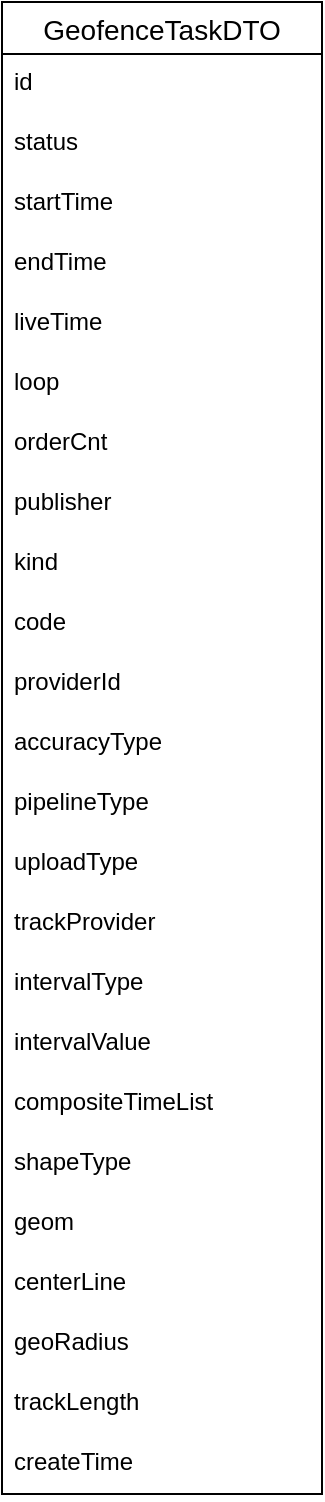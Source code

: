 <mxfile version="16.1.0" type="github">
  <diagram id="Gmw81Pph0UxKFFsg_AUV" name="第 1 页">
    <mxGraphModel dx="1422" dy="762" grid="1" gridSize="10" guides="1" tooltips="1" connect="1" arrows="1" fold="1" page="1" pageScale="1" pageWidth="827" pageHeight="1169" math="0" shadow="0">
      <root>
        <mxCell id="0" />
        <mxCell id="1" parent="0" />
        <mxCell id="fH_rTW11sBxWev0FyLKV-17" value="GeofenceTaskDTO" style="swimlane;fontStyle=0;childLayout=stackLayout;horizontal=1;startSize=26;horizontalStack=0;resizeParent=1;resizeParentMax=0;resizeLast=0;collapsible=1;marginBottom=0;align=center;fontSize=14;" vertex="1" parent="1">
          <mxGeometry x="310" y="180" width="160" height="746" as="geometry">
            <mxRectangle x="310" y="180" width="150" height="26" as="alternateBounds" />
          </mxGeometry>
        </mxCell>
        <mxCell id="fH_rTW11sBxWev0FyLKV-24" value="id " style="text;strokeColor=none;fillColor=none;spacingLeft=4;spacingRight=4;overflow=hidden;rotatable=0;points=[[0,0.5],[1,0.5]];portConstraint=eastwest;fontSize=12;" vertex="1" parent="fH_rTW11sBxWev0FyLKV-17">
          <mxGeometry y="26" width="160" height="30" as="geometry" />
        </mxCell>
        <mxCell id="fH_rTW11sBxWev0FyLKV-20" value="status" style="text;strokeColor=none;fillColor=none;spacingLeft=4;spacingRight=4;overflow=hidden;rotatable=0;points=[[0,0.5],[1,0.5]];portConstraint=eastwest;fontSize=12;" vertex="1" parent="fH_rTW11sBxWev0FyLKV-17">
          <mxGeometry y="56" width="160" height="30" as="geometry" />
        </mxCell>
        <mxCell id="fH_rTW11sBxWev0FyLKV-18" value="startTime" style="text;strokeColor=none;fillColor=none;spacingLeft=4;spacingRight=4;overflow=hidden;rotatable=0;points=[[0,0.5],[1,0.5]];portConstraint=eastwest;fontSize=12;" vertex="1" parent="fH_rTW11sBxWev0FyLKV-17">
          <mxGeometry y="86" width="160" height="30" as="geometry" />
        </mxCell>
        <mxCell id="fH_rTW11sBxWev0FyLKV-19" value="endTime" style="text;strokeColor=none;fillColor=none;spacingLeft=4;spacingRight=4;overflow=hidden;rotatable=0;points=[[0,0.5],[1,0.5]];portConstraint=eastwest;fontSize=12;" vertex="1" parent="fH_rTW11sBxWev0FyLKV-17">
          <mxGeometry y="116" width="160" height="30" as="geometry" />
        </mxCell>
        <mxCell id="fH_rTW11sBxWev0FyLKV-25" value="liveTime" style="text;strokeColor=none;fillColor=none;spacingLeft=4;spacingRight=4;overflow=hidden;rotatable=0;points=[[0,0.5],[1,0.5]];portConstraint=eastwest;fontSize=12;" vertex="1" parent="fH_rTW11sBxWev0FyLKV-17">
          <mxGeometry y="146" width="160" height="30" as="geometry" />
        </mxCell>
        <mxCell id="fH_rTW11sBxWev0FyLKV-27" value="loop" style="text;strokeColor=none;fillColor=none;spacingLeft=4;spacingRight=4;overflow=hidden;rotatable=0;points=[[0,0.5],[1,0.5]];portConstraint=eastwest;fontSize=12;" vertex="1" parent="fH_rTW11sBxWev0FyLKV-17">
          <mxGeometry y="176" width="160" height="30" as="geometry" />
        </mxCell>
        <mxCell id="fH_rTW11sBxWev0FyLKV-28" value="orderCnt" style="text;strokeColor=none;fillColor=none;spacingLeft=4;spacingRight=4;overflow=hidden;rotatable=0;points=[[0,0.5],[1,0.5]];portConstraint=eastwest;fontSize=12;" vertex="1" parent="fH_rTW11sBxWev0FyLKV-17">
          <mxGeometry y="206" width="160" height="30" as="geometry" />
        </mxCell>
        <mxCell id="fH_rTW11sBxWev0FyLKV-29" value="publisher" style="text;strokeColor=none;fillColor=none;spacingLeft=4;spacingRight=4;overflow=hidden;rotatable=0;points=[[0,0.5],[1,0.5]];portConstraint=eastwest;fontSize=12;" vertex="1" parent="fH_rTW11sBxWev0FyLKV-17">
          <mxGeometry y="236" width="160" height="30" as="geometry" />
        </mxCell>
        <mxCell id="fH_rTW11sBxWev0FyLKV-30" value="kind" style="text;strokeColor=none;fillColor=none;spacingLeft=4;spacingRight=4;overflow=hidden;rotatable=0;points=[[0,0.5],[1,0.5]];portConstraint=eastwest;fontSize=12;" vertex="1" parent="fH_rTW11sBxWev0FyLKV-17">
          <mxGeometry y="266" width="160" height="30" as="geometry" />
        </mxCell>
        <mxCell id="fH_rTW11sBxWev0FyLKV-31" value="code" style="text;strokeColor=none;fillColor=none;spacingLeft=4;spacingRight=4;overflow=hidden;rotatable=0;points=[[0,0.5],[1,0.5]];portConstraint=eastwest;fontSize=12;" vertex="1" parent="fH_rTW11sBxWev0FyLKV-17">
          <mxGeometry y="296" width="160" height="30" as="geometry" />
        </mxCell>
        <mxCell id="fH_rTW11sBxWev0FyLKV-32" value="providerId" style="text;strokeColor=none;fillColor=none;spacingLeft=4;spacingRight=4;overflow=hidden;rotatable=0;points=[[0,0.5],[1,0.5]];portConstraint=eastwest;fontSize=12;" vertex="1" parent="fH_rTW11sBxWev0FyLKV-17">
          <mxGeometry y="326" width="160" height="30" as="geometry" />
        </mxCell>
        <mxCell id="fH_rTW11sBxWev0FyLKV-33" value="accuracyType" style="text;strokeColor=none;fillColor=none;spacingLeft=4;spacingRight=4;overflow=hidden;rotatable=0;points=[[0,0.5],[1,0.5]];portConstraint=eastwest;fontSize=12;" vertex="1" parent="fH_rTW11sBxWev0FyLKV-17">
          <mxGeometry y="356" width="160" height="30" as="geometry" />
        </mxCell>
        <mxCell id="fH_rTW11sBxWev0FyLKV-34" value="pipelineType" style="text;strokeColor=none;fillColor=none;spacingLeft=4;spacingRight=4;overflow=hidden;rotatable=0;points=[[0,0.5],[1,0.5]];portConstraint=eastwest;fontSize=12;" vertex="1" parent="fH_rTW11sBxWev0FyLKV-17">
          <mxGeometry y="386" width="160" height="30" as="geometry" />
        </mxCell>
        <mxCell id="fH_rTW11sBxWev0FyLKV-35" value="uploadType" style="text;strokeColor=none;fillColor=none;spacingLeft=4;spacingRight=4;overflow=hidden;rotatable=0;points=[[0,0.5],[1,0.5]];portConstraint=eastwest;fontSize=12;" vertex="1" parent="fH_rTW11sBxWev0FyLKV-17">
          <mxGeometry y="416" width="160" height="30" as="geometry" />
        </mxCell>
        <mxCell id="fH_rTW11sBxWev0FyLKV-26" value="trackProvider" style="text;strokeColor=none;fillColor=none;spacingLeft=4;spacingRight=4;overflow=hidden;rotatable=0;points=[[0,0.5],[1,0.5]];portConstraint=eastwest;fontSize=12;" vertex="1" parent="fH_rTW11sBxWev0FyLKV-17">
          <mxGeometry y="446" width="160" height="30" as="geometry" />
        </mxCell>
        <mxCell id="fH_rTW11sBxWev0FyLKV-37" value="intervalType" style="text;strokeColor=none;fillColor=none;spacingLeft=4;spacingRight=4;overflow=hidden;rotatable=0;points=[[0,0.5],[1,0.5]];portConstraint=eastwest;fontSize=12;" vertex="1" parent="fH_rTW11sBxWev0FyLKV-17">
          <mxGeometry y="476" width="160" height="30" as="geometry" />
        </mxCell>
        <mxCell id="fH_rTW11sBxWev0FyLKV-38" value="intervalValue" style="text;strokeColor=none;fillColor=none;spacingLeft=4;spacingRight=4;overflow=hidden;rotatable=0;points=[[0,0.5],[1,0.5]];portConstraint=eastwest;fontSize=12;" vertex="1" parent="fH_rTW11sBxWev0FyLKV-17">
          <mxGeometry y="506" width="160" height="30" as="geometry" />
        </mxCell>
        <mxCell id="fH_rTW11sBxWev0FyLKV-39" value="compositeTimeList" style="text;strokeColor=none;fillColor=none;spacingLeft=4;spacingRight=4;overflow=hidden;rotatable=0;points=[[0,0.5],[1,0.5]];portConstraint=eastwest;fontSize=12;" vertex="1" parent="fH_rTW11sBxWev0FyLKV-17">
          <mxGeometry y="536" width="160" height="30" as="geometry" />
        </mxCell>
        <mxCell id="fH_rTW11sBxWev0FyLKV-36" value="shapeType" style="text;strokeColor=none;fillColor=none;spacingLeft=4;spacingRight=4;overflow=hidden;rotatable=0;points=[[0,0.5],[1,0.5]];portConstraint=eastwest;fontSize=12;" vertex="1" parent="fH_rTW11sBxWev0FyLKV-17">
          <mxGeometry y="566" width="160" height="30" as="geometry" />
        </mxCell>
        <mxCell id="fH_rTW11sBxWev0FyLKV-41" value="geom" style="text;strokeColor=none;fillColor=none;spacingLeft=4;spacingRight=4;overflow=hidden;rotatable=0;points=[[0,0.5],[1,0.5]];portConstraint=eastwest;fontSize=12;" vertex="1" parent="fH_rTW11sBxWev0FyLKV-17">
          <mxGeometry y="596" width="160" height="30" as="geometry" />
        </mxCell>
        <mxCell id="fH_rTW11sBxWev0FyLKV-42" value="centerLine" style="text;strokeColor=none;fillColor=none;spacingLeft=4;spacingRight=4;overflow=hidden;rotatable=0;points=[[0,0.5],[1,0.5]];portConstraint=eastwest;fontSize=12;" vertex="1" parent="fH_rTW11sBxWev0FyLKV-17">
          <mxGeometry y="626" width="160" height="30" as="geometry" />
        </mxCell>
        <mxCell id="fH_rTW11sBxWev0FyLKV-43" value="geoRadius" style="text;strokeColor=none;fillColor=none;spacingLeft=4;spacingRight=4;overflow=hidden;rotatable=0;points=[[0,0.5],[1,0.5]];portConstraint=eastwest;fontSize=12;" vertex="1" parent="fH_rTW11sBxWev0FyLKV-17">
          <mxGeometry y="656" width="160" height="30" as="geometry" />
        </mxCell>
        <mxCell id="fH_rTW11sBxWev0FyLKV-44" value="trackLength" style="text;strokeColor=none;fillColor=none;spacingLeft=4;spacingRight=4;overflow=hidden;rotatable=0;points=[[0,0.5],[1,0.5]];portConstraint=eastwest;fontSize=12;" vertex="1" parent="fH_rTW11sBxWev0FyLKV-17">
          <mxGeometry y="686" width="160" height="30" as="geometry" />
        </mxCell>
        <mxCell id="fH_rTW11sBxWev0FyLKV-40" value="createTime" style="text;strokeColor=none;fillColor=none;spacingLeft=4;spacingRight=4;overflow=hidden;rotatable=0;points=[[0,0.5],[1,0.5]];portConstraint=eastwest;fontSize=12;" vertex="1" parent="fH_rTW11sBxWev0FyLKV-17">
          <mxGeometry y="716" width="160" height="30" as="geometry" />
        </mxCell>
      </root>
    </mxGraphModel>
  </diagram>
</mxfile>
